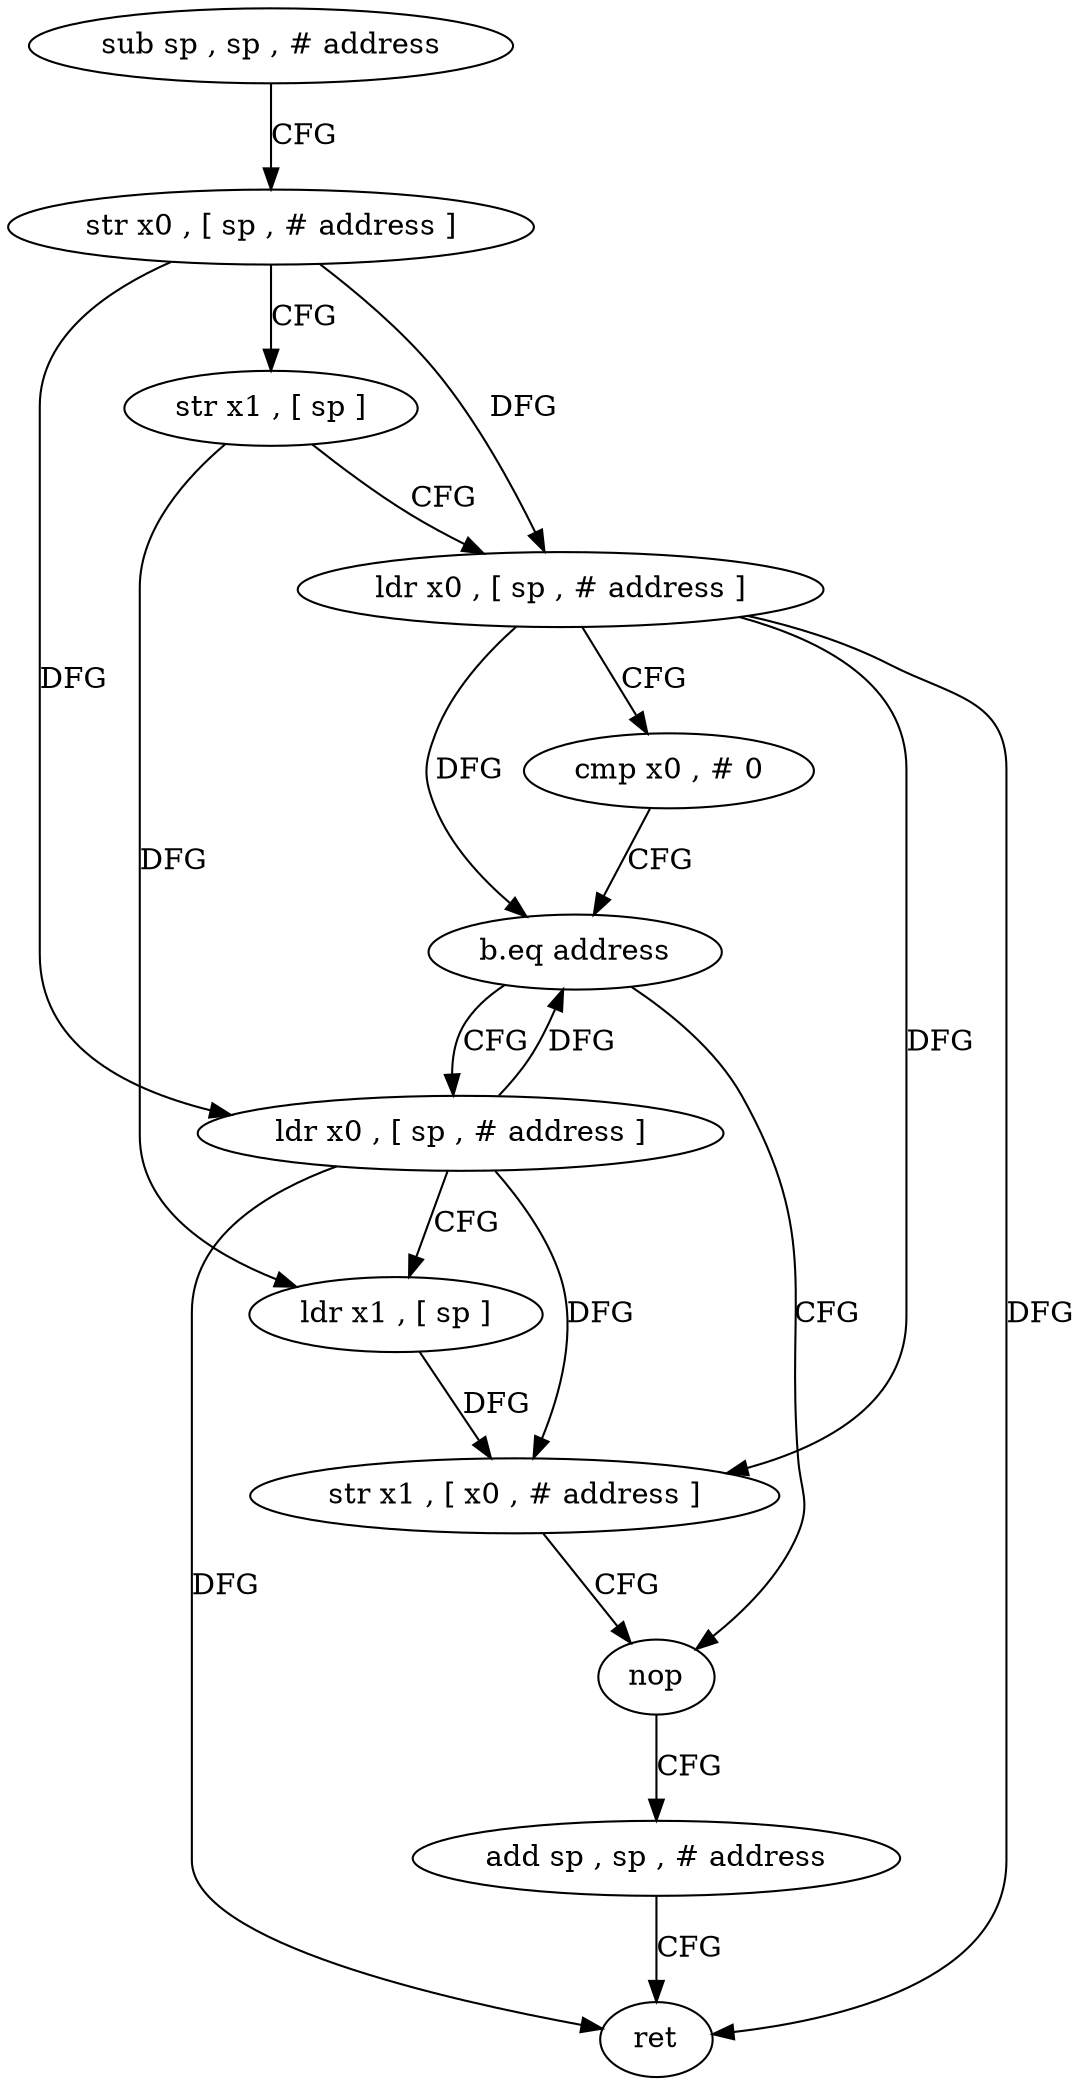 digraph "func" {
"4348384" [label = "sub sp , sp , # address" ]
"4348388" [label = "str x0 , [ sp , # address ]" ]
"4348392" [label = "str x1 , [ sp ]" ]
"4348396" [label = "ldr x0 , [ sp , # address ]" ]
"4348400" [label = "cmp x0 , # 0" ]
"4348404" [label = "b.eq address" ]
"4348420" [label = "nop" ]
"4348408" [label = "ldr x0 , [ sp , # address ]" ]
"4348424" [label = "add sp , sp , # address" ]
"4348428" [label = "ret" ]
"4348412" [label = "ldr x1 , [ sp ]" ]
"4348416" [label = "str x1 , [ x0 , # address ]" ]
"4348384" -> "4348388" [ label = "CFG" ]
"4348388" -> "4348392" [ label = "CFG" ]
"4348388" -> "4348396" [ label = "DFG" ]
"4348388" -> "4348408" [ label = "DFG" ]
"4348392" -> "4348396" [ label = "CFG" ]
"4348392" -> "4348412" [ label = "DFG" ]
"4348396" -> "4348400" [ label = "CFG" ]
"4348396" -> "4348404" [ label = "DFG" ]
"4348396" -> "4348428" [ label = "DFG" ]
"4348396" -> "4348416" [ label = "DFG" ]
"4348400" -> "4348404" [ label = "CFG" ]
"4348404" -> "4348420" [ label = "CFG" ]
"4348404" -> "4348408" [ label = "CFG" ]
"4348420" -> "4348424" [ label = "CFG" ]
"4348408" -> "4348412" [ label = "CFG" ]
"4348408" -> "4348404" [ label = "DFG" ]
"4348408" -> "4348428" [ label = "DFG" ]
"4348408" -> "4348416" [ label = "DFG" ]
"4348424" -> "4348428" [ label = "CFG" ]
"4348412" -> "4348416" [ label = "DFG" ]
"4348416" -> "4348420" [ label = "CFG" ]
}

